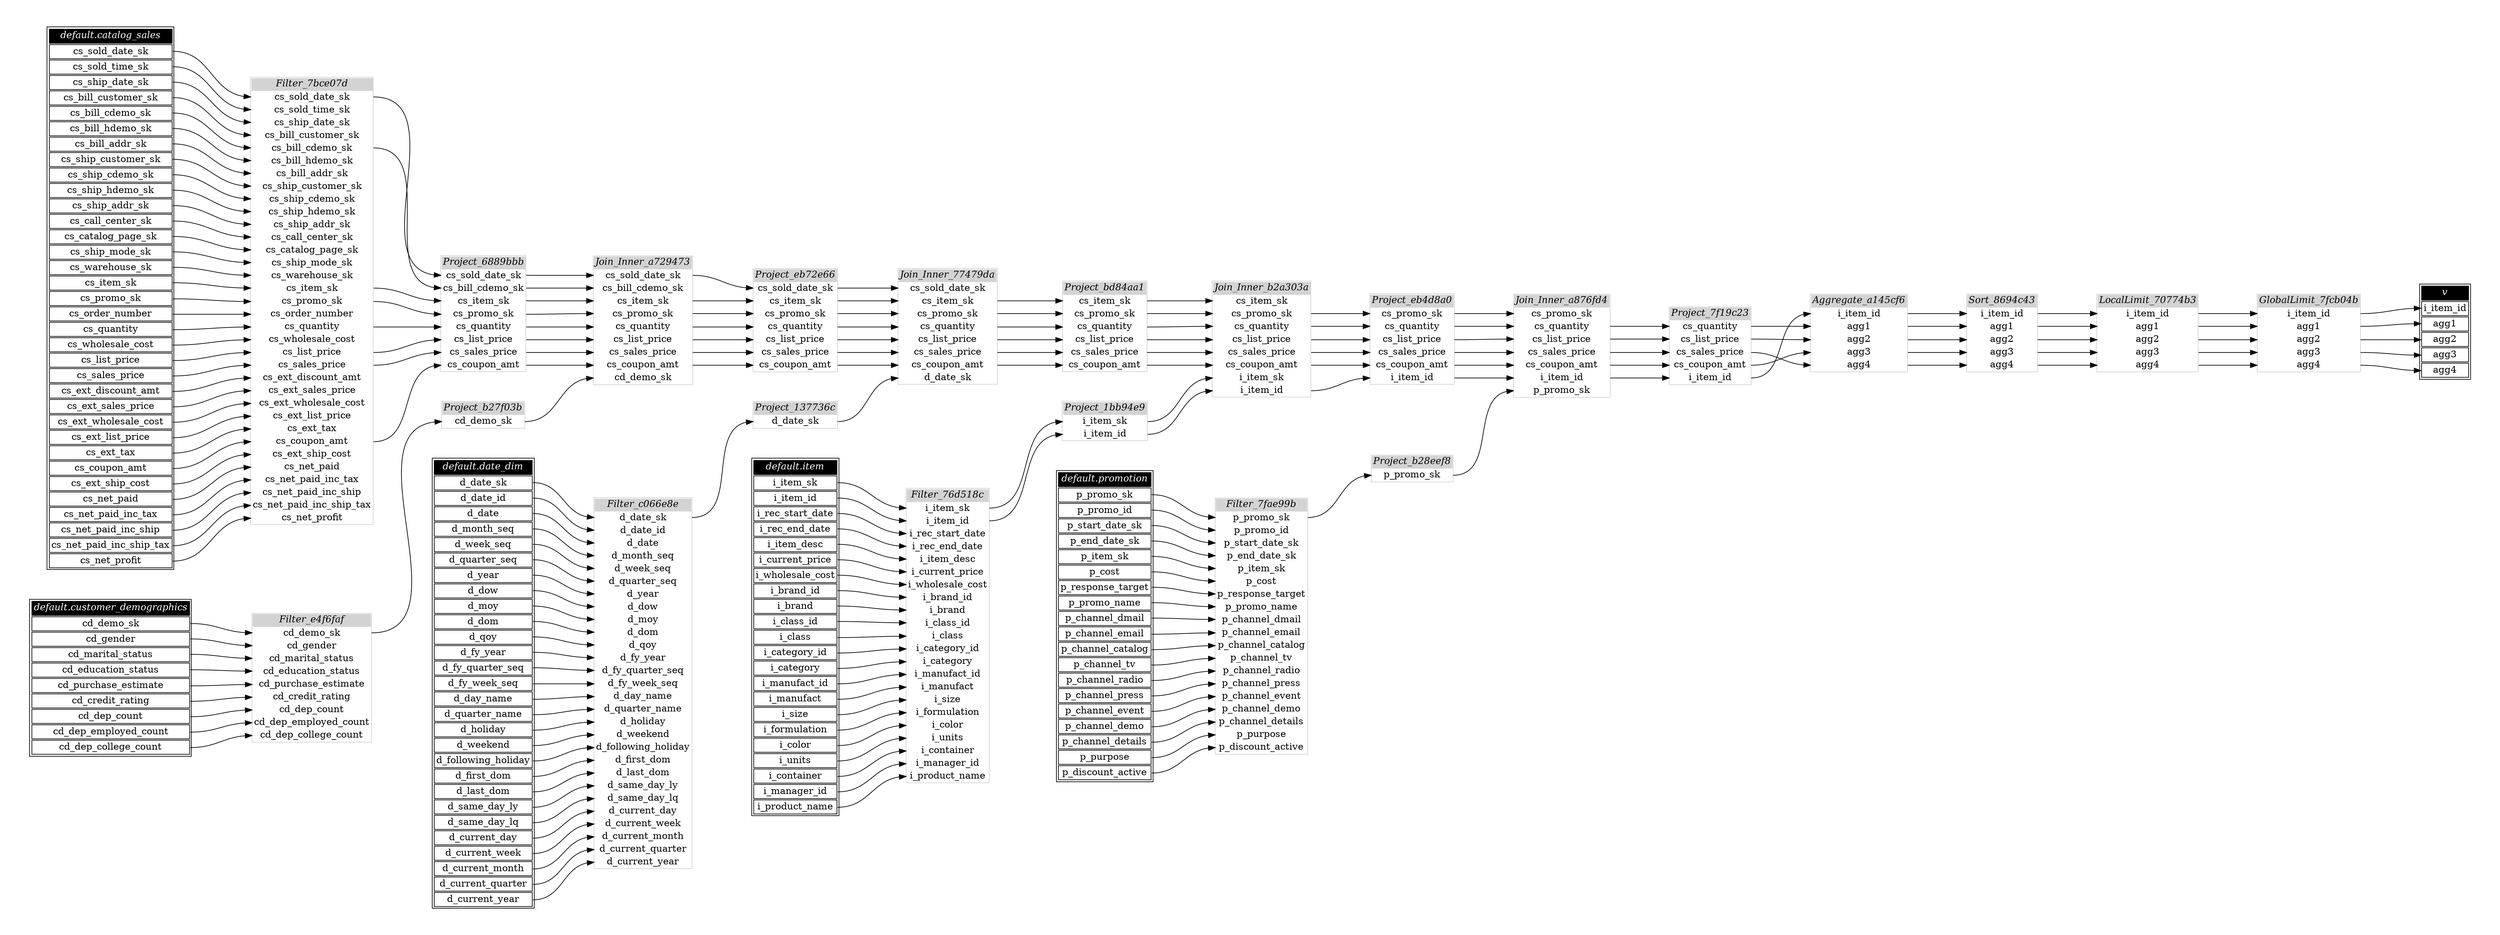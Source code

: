 // Automatically generated by TPCDSFlowTestSuite


digraph {
  graph [pad="0.5" nodesep="0.5" ranksep="1" fontname="Helvetica" rankdir=LR];
  node [shape=plaintext]

  
"Aggregate_a145cf6" [label=<
<table color="lightgray" border="1" cellborder="0" cellspacing="0">
  <tr><td bgcolor="lightgray" port="nodeName"><i>Aggregate_a145cf6</i></td></tr>
  <tr><td port="0">i_item_id</td></tr>
<tr><td port="1">agg1</td></tr>
<tr><td port="2">agg2</td></tr>
<tr><td port="3">agg3</td></tr>
<tr><td port="4">agg4</td></tr>
</table>>];
     

"Filter_76d518c" [label=<
<table color="lightgray" border="1" cellborder="0" cellspacing="0">
  <tr><td bgcolor="lightgray" port="nodeName"><i>Filter_76d518c</i></td></tr>
  <tr><td port="0">i_item_sk</td></tr>
<tr><td port="1">i_item_id</td></tr>
<tr><td port="2">i_rec_start_date</td></tr>
<tr><td port="3">i_rec_end_date</td></tr>
<tr><td port="4">i_item_desc</td></tr>
<tr><td port="5">i_current_price</td></tr>
<tr><td port="6">i_wholesale_cost</td></tr>
<tr><td port="7">i_brand_id</td></tr>
<tr><td port="8">i_brand</td></tr>
<tr><td port="9">i_class_id</td></tr>
<tr><td port="10">i_class</td></tr>
<tr><td port="11">i_category_id</td></tr>
<tr><td port="12">i_category</td></tr>
<tr><td port="13">i_manufact_id</td></tr>
<tr><td port="14">i_manufact</td></tr>
<tr><td port="15">i_size</td></tr>
<tr><td port="16">i_formulation</td></tr>
<tr><td port="17">i_color</td></tr>
<tr><td port="18">i_units</td></tr>
<tr><td port="19">i_container</td></tr>
<tr><td port="20">i_manager_id</td></tr>
<tr><td port="21">i_product_name</td></tr>
</table>>];
     

"Filter_7bce07d" [label=<
<table color="lightgray" border="1" cellborder="0" cellspacing="0">
  <tr><td bgcolor="lightgray" port="nodeName"><i>Filter_7bce07d</i></td></tr>
  <tr><td port="0">cs_sold_date_sk</td></tr>
<tr><td port="1">cs_sold_time_sk</td></tr>
<tr><td port="2">cs_ship_date_sk</td></tr>
<tr><td port="3">cs_bill_customer_sk</td></tr>
<tr><td port="4">cs_bill_cdemo_sk</td></tr>
<tr><td port="5">cs_bill_hdemo_sk</td></tr>
<tr><td port="6">cs_bill_addr_sk</td></tr>
<tr><td port="7">cs_ship_customer_sk</td></tr>
<tr><td port="8">cs_ship_cdemo_sk</td></tr>
<tr><td port="9">cs_ship_hdemo_sk</td></tr>
<tr><td port="10">cs_ship_addr_sk</td></tr>
<tr><td port="11">cs_call_center_sk</td></tr>
<tr><td port="12">cs_catalog_page_sk</td></tr>
<tr><td port="13">cs_ship_mode_sk</td></tr>
<tr><td port="14">cs_warehouse_sk</td></tr>
<tr><td port="15">cs_item_sk</td></tr>
<tr><td port="16">cs_promo_sk</td></tr>
<tr><td port="17">cs_order_number</td></tr>
<tr><td port="18">cs_quantity</td></tr>
<tr><td port="19">cs_wholesale_cost</td></tr>
<tr><td port="20">cs_list_price</td></tr>
<tr><td port="21">cs_sales_price</td></tr>
<tr><td port="22">cs_ext_discount_amt</td></tr>
<tr><td port="23">cs_ext_sales_price</td></tr>
<tr><td port="24">cs_ext_wholesale_cost</td></tr>
<tr><td port="25">cs_ext_list_price</td></tr>
<tr><td port="26">cs_ext_tax</td></tr>
<tr><td port="27">cs_coupon_amt</td></tr>
<tr><td port="28">cs_ext_ship_cost</td></tr>
<tr><td port="29">cs_net_paid</td></tr>
<tr><td port="30">cs_net_paid_inc_tax</td></tr>
<tr><td port="31">cs_net_paid_inc_ship</td></tr>
<tr><td port="32">cs_net_paid_inc_ship_tax</td></tr>
<tr><td port="33">cs_net_profit</td></tr>
</table>>];
     

"Filter_7fae99b" [label=<
<table color="lightgray" border="1" cellborder="0" cellspacing="0">
  <tr><td bgcolor="lightgray" port="nodeName"><i>Filter_7fae99b</i></td></tr>
  <tr><td port="0">p_promo_sk</td></tr>
<tr><td port="1">p_promo_id</td></tr>
<tr><td port="2">p_start_date_sk</td></tr>
<tr><td port="3">p_end_date_sk</td></tr>
<tr><td port="4">p_item_sk</td></tr>
<tr><td port="5">p_cost</td></tr>
<tr><td port="6">p_response_target</td></tr>
<tr><td port="7">p_promo_name</td></tr>
<tr><td port="8">p_channel_dmail</td></tr>
<tr><td port="9">p_channel_email</td></tr>
<tr><td port="10">p_channel_catalog</td></tr>
<tr><td port="11">p_channel_tv</td></tr>
<tr><td port="12">p_channel_radio</td></tr>
<tr><td port="13">p_channel_press</td></tr>
<tr><td port="14">p_channel_event</td></tr>
<tr><td port="15">p_channel_demo</td></tr>
<tr><td port="16">p_channel_details</td></tr>
<tr><td port="17">p_purpose</td></tr>
<tr><td port="18">p_discount_active</td></tr>
</table>>];
     

"Filter_c066e8e" [label=<
<table color="lightgray" border="1" cellborder="0" cellspacing="0">
  <tr><td bgcolor="lightgray" port="nodeName"><i>Filter_c066e8e</i></td></tr>
  <tr><td port="0">d_date_sk</td></tr>
<tr><td port="1">d_date_id</td></tr>
<tr><td port="2">d_date</td></tr>
<tr><td port="3">d_month_seq</td></tr>
<tr><td port="4">d_week_seq</td></tr>
<tr><td port="5">d_quarter_seq</td></tr>
<tr><td port="6">d_year</td></tr>
<tr><td port="7">d_dow</td></tr>
<tr><td port="8">d_moy</td></tr>
<tr><td port="9">d_dom</td></tr>
<tr><td port="10">d_qoy</td></tr>
<tr><td port="11">d_fy_year</td></tr>
<tr><td port="12">d_fy_quarter_seq</td></tr>
<tr><td port="13">d_fy_week_seq</td></tr>
<tr><td port="14">d_day_name</td></tr>
<tr><td port="15">d_quarter_name</td></tr>
<tr><td port="16">d_holiday</td></tr>
<tr><td port="17">d_weekend</td></tr>
<tr><td port="18">d_following_holiday</td></tr>
<tr><td port="19">d_first_dom</td></tr>
<tr><td port="20">d_last_dom</td></tr>
<tr><td port="21">d_same_day_ly</td></tr>
<tr><td port="22">d_same_day_lq</td></tr>
<tr><td port="23">d_current_day</td></tr>
<tr><td port="24">d_current_week</td></tr>
<tr><td port="25">d_current_month</td></tr>
<tr><td port="26">d_current_quarter</td></tr>
<tr><td port="27">d_current_year</td></tr>
</table>>];
     

"Filter_e4f6faf" [label=<
<table color="lightgray" border="1" cellborder="0" cellspacing="0">
  <tr><td bgcolor="lightgray" port="nodeName"><i>Filter_e4f6faf</i></td></tr>
  <tr><td port="0">cd_demo_sk</td></tr>
<tr><td port="1">cd_gender</td></tr>
<tr><td port="2">cd_marital_status</td></tr>
<tr><td port="3">cd_education_status</td></tr>
<tr><td port="4">cd_purchase_estimate</td></tr>
<tr><td port="5">cd_credit_rating</td></tr>
<tr><td port="6">cd_dep_count</td></tr>
<tr><td port="7">cd_dep_employed_count</td></tr>
<tr><td port="8">cd_dep_college_count</td></tr>
</table>>];
     

"GlobalLimit_7fcb04b" [label=<
<table color="lightgray" border="1" cellborder="0" cellspacing="0">
  <tr><td bgcolor="lightgray" port="nodeName"><i>GlobalLimit_7fcb04b</i></td></tr>
  <tr><td port="0">i_item_id</td></tr>
<tr><td port="1">agg1</td></tr>
<tr><td port="2">agg2</td></tr>
<tr><td port="3">agg3</td></tr>
<tr><td port="4">agg4</td></tr>
</table>>];
     

"Join_Inner_77479da" [label=<
<table color="lightgray" border="1" cellborder="0" cellspacing="0">
  <tr><td bgcolor="lightgray" port="nodeName"><i>Join_Inner_77479da</i></td></tr>
  <tr><td port="0">cs_sold_date_sk</td></tr>
<tr><td port="1">cs_item_sk</td></tr>
<tr><td port="2">cs_promo_sk</td></tr>
<tr><td port="3">cs_quantity</td></tr>
<tr><td port="4">cs_list_price</td></tr>
<tr><td port="5">cs_sales_price</td></tr>
<tr><td port="6">cs_coupon_amt</td></tr>
<tr><td port="7">d_date_sk</td></tr>
</table>>];
     

"Join_Inner_a729473" [label=<
<table color="lightgray" border="1" cellborder="0" cellspacing="0">
  <tr><td bgcolor="lightgray" port="nodeName"><i>Join_Inner_a729473</i></td></tr>
  <tr><td port="0">cs_sold_date_sk</td></tr>
<tr><td port="1">cs_bill_cdemo_sk</td></tr>
<tr><td port="2">cs_item_sk</td></tr>
<tr><td port="3">cs_promo_sk</td></tr>
<tr><td port="4">cs_quantity</td></tr>
<tr><td port="5">cs_list_price</td></tr>
<tr><td port="6">cs_sales_price</td></tr>
<tr><td port="7">cs_coupon_amt</td></tr>
<tr><td port="8">cd_demo_sk</td></tr>
</table>>];
     

"Join_Inner_a876fd4" [label=<
<table color="lightgray" border="1" cellborder="0" cellspacing="0">
  <tr><td bgcolor="lightgray" port="nodeName"><i>Join_Inner_a876fd4</i></td></tr>
  <tr><td port="0">cs_promo_sk</td></tr>
<tr><td port="1">cs_quantity</td></tr>
<tr><td port="2">cs_list_price</td></tr>
<tr><td port="3">cs_sales_price</td></tr>
<tr><td port="4">cs_coupon_amt</td></tr>
<tr><td port="5">i_item_id</td></tr>
<tr><td port="6">p_promo_sk</td></tr>
</table>>];
     

"Join_Inner_b2a303a" [label=<
<table color="lightgray" border="1" cellborder="0" cellspacing="0">
  <tr><td bgcolor="lightgray" port="nodeName"><i>Join_Inner_b2a303a</i></td></tr>
  <tr><td port="0">cs_item_sk</td></tr>
<tr><td port="1">cs_promo_sk</td></tr>
<tr><td port="2">cs_quantity</td></tr>
<tr><td port="3">cs_list_price</td></tr>
<tr><td port="4">cs_sales_price</td></tr>
<tr><td port="5">cs_coupon_amt</td></tr>
<tr><td port="6">i_item_sk</td></tr>
<tr><td port="7">i_item_id</td></tr>
</table>>];
     

"LocalLimit_70774b3" [label=<
<table color="lightgray" border="1" cellborder="0" cellspacing="0">
  <tr><td bgcolor="lightgray" port="nodeName"><i>LocalLimit_70774b3</i></td></tr>
  <tr><td port="0">i_item_id</td></tr>
<tr><td port="1">agg1</td></tr>
<tr><td port="2">agg2</td></tr>
<tr><td port="3">agg3</td></tr>
<tr><td port="4">agg4</td></tr>
</table>>];
     

"Project_137736c" [label=<
<table color="lightgray" border="1" cellborder="0" cellspacing="0">
  <tr><td bgcolor="lightgray" port="nodeName"><i>Project_137736c</i></td></tr>
  <tr><td port="0">d_date_sk</td></tr>
</table>>];
     

"Project_1bb94e9" [label=<
<table color="lightgray" border="1" cellborder="0" cellspacing="0">
  <tr><td bgcolor="lightgray" port="nodeName"><i>Project_1bb94e9</i></td></tr>
  <tr><td port="0">i_item_sk</td></tr>
<tr><td port="1">i_item_id</td></tr>
</table>>];
     

"Project_6889bbb" [label=<
<table color="lightgray" border="1" cellborder="0" cellspacing="0">
  <tr><td bgcolor="lightgray" port="nodeName"><i>Project_6889bbb</i></td></tr>
  <tr><td port="0">cs_sold_date_sk</td></tr>
<tr><td port="1">cs_bill_cdemo_sk</td></tr>
<tr><td port="2">cs_item_sk</td></tr>
<tr><td port="3">cs_promo_sk</td></tr>
<tr><td port="4">cs_quantity</td></tr>
<tr><td port="5">cs_list_price</td></tr>
<tr><td port="6">cs_sales_price</td></tr>
<tr><td port="7">cs_coupon_amt</td></tr>
</table>>];
     

"Project_7f19c23" [label=<
<table color="lightgray" border="1" cellborder="0" cellspacing="0">
  <tr><td bgcolor="lightgray" port="nodeName"><i>Project_7f19c23</i></td></tr>
  <tr><td port="0">cs_quantity</td></tr>
<tr><td port="1">cs_list_price</td></tr>
<tr><td port="2">cs_sales_price</td></tr>
<tr><td port="3">cs_coupon_amt</td></tr>
<tr><td port="4">i_item_id</td></tr>
</table>>];
     

"Project_b27f03b" [label=<
<table color="lightgray" border="1" cellborder="0" cellspacing="0">
  <tr><td bgcolor="lightgray" port="nodeName"><i>Project_b27f03b</i></td></tr>
  <tr><td port="0">cd_demo_sk</td></tr>
</table>>];
     

"Project_b28eef8" [label=<
<table color="lightgray" border="1" cellborder="0" cellspacing="0">
  <tr><td bgcolor="lightgray" port="nodeName"><i>Project_b28eef8</i></td></tr>
  <tr><td port="0">p_promo_sk</td></tr>
</table>>];
     

"Project_bd84aa1" [label=<
<table color="lightgray" border="1" cellborder="0" cellspacing="0">
  <tr><td bgcolor="lightgray" port="nodeName"><i>Project_bd84aa1</i></td></tr>
  <tr><td port="0">cs_item_sk</td></tr>
<tr><td port="1">cs_promo_sk</td></tr>
<tr><td port="2">cs_quantity</td></tr>
<tr><td port="3">cs_list_price</td></tr>
<tr><td port="4">cs_sales_price</td></tr>
<tr><td port="5">cs_coupon_amt</td></tr>
</table>>];
     

"Project_eb4d8a0" [label=<
<table color="lightgray" border="1" cellborder="0" cellspacing="0">
  <tr><td bgcolor="lightgray" port="nodeName"><i>Project_eb4d8a0</i></td></tr>
  <tr><td port="0">cs_promo_sk</td></tr>
<tr><td port="1">cs_quantity</td></tr>
<tr><td port="2">cs_list_price</td></tr>
<tr><td port="3">cs_sales_price</td></tr>
<tr><td port="4">cs_coupon_amt</td></tr>
<tr><td port="5">i_item_id</td></tr>
</table>>];
     

"Project_eb72e66" [label=<
<table color="lightgray" border="1" cellborder="0" cellspacing="0">
  <tr><td bgcolor="lightgray" port="nodeName"><i>Project_eb72e66</i></td></tr>
  <tr><td port="0">cs_sold_date_sk</td></tr>
<tr><td port="1">cs_item_sk</td></tr>
<tr><td port="2">cs_promo_sk</td></tr>
<tr><td port="3">cs_quantity</td></tr>
<tr><td port="4">cs_list_price</td></tr>
<tr><td port="5">cs_sales_price</td></tr>
<tr><td port="6">cs_coupon_amt</td></tr>
</table>>];
     

"Sort_8694c43" [label=<
<table color="lightgray" border="1" cellborder="0" cellspacing="0">
  <tr><td bgcolor="lightgray" port="nodeName"><i>Sort_8694c43</i></td></tr>
  <tr><td port="0">i_item_id</td></tr>
<tr><td port="1">agg1</td></tr>
<tr><td port="2">agg2</td></tr>
<tr><td port="3">agg3</td></tr>
<tr><td port="4">agg4</td></tr>
</table>>];
     

"default.catalog_sales" [color="black" label=<
<table>
  <tr><td bgcolor="black" port="nodeName"><i><font color="white">default.catalog_sales</font></i></td></tr>
  <tr><td port="0">cs_sold_date_sk</td></tr>
<tr><td port="1">cs_sold_time_sk</td></tr>
<tr><td port="2">cs_ship_date_sk</td></tr>
<tr><td port="3">cs_bill_customer_sk</td></tr>
<tr><td port="4">cs_bill_cdemo_sk</td></tr>
<tr><td port="5">cs_bill_hdemo_sk</td></tr>
<tr><td port="6">cs_bill_addr_sk</td></tr>
<tr><td port="7">cs_ship_customer_sk</td></tr>
<tr><td port="8">cs_ship_cdemo_sk</td></tr>
<tr><td port="9">cs_ship_hdemo_sk</td></tr>
<tr><td port="10">cs_ship_addr_sk</td></tr>
<tr><td port="11">cs_call_center_sk</td></tr>
<tr><td port="12">cs_catalog_page_sk</td></tr>
<tr><td port="13">cs_ship_mode_sk</td></tr>
<tr><td port="14">cs_warehouse_sk</td></tr>
<tr><td port="15">cs_item_sk</td></tr>
<tr><td port="16">cs_promo_sk</td></tr>
<tr><td port="17">cs_order_number</td></tr>
<tr><td port="18">cs_quantity</td></tr>
<tr><td port="19">cs_wholesale_cost</td></tr>
<tr><td port="20">cs_list_price</td></tr>
<tr><td port="21">cs_sales_price</td></tr>
<tr><td port="22">cs_ext_discount_amt</td></tr>
<tr><td port="23">cs_ext_sales_price</td></tr>
<tr><td port="24">cs_ext_wholesale_cost</td></tr>
<tr><td port="25">cs_ext_list_price</td></tr>
<tr><td port="26">cs_ext_tax</td></tr>
<tr><td port="27">cs_coupon_amt</td></tr>
<tr><td port="28">cs_ext_ship_cost</td></tr>
<tr><td port="29">cs_net_paid</td></tr>
<tr><td port="30">cs_net_paid_inc_tax</td></tr>
<tr><td port="31">cs_net_paid_inc_ship</td></tr>
<tr><td port="32">cs_net_paid_inc_ship_tax</td></tr>
<tr><td port="33">cs_net_profit</td></tr>
</table>>];
     

"default.customer_demographics" [color="black" label=<
<table>
  <tr><td bgcolor="black" port="nodeName"><i><font color="white">default.customer_demographics</font></i></td></tr>
  <tr><td port="0">cd_demo_sk</td></tr>
<tr><td port="1">cd_gender</td></tr>
<tr><td port="2">cd_marital_status</td></tr>
<tr><td port="3">cd_education_status</td></tr>
<tr><td port="4">cd_purchase_estimate</td></tr>
<tr><td port="5">cd_credit_rating</td></tr>
<tr><td port="6">cd_dep_count</td></tr>
<tr><td port="7">cd_dep_employed_count</td></tr>
<tr><td port="8">cd_dep_college_count</td></tr>
</table>>];
     

"default.date_dim" [color="black" label=<
<table>
  <tr><td bgcolor="black" port="nodeName"><i><font color="white">default.date_dim</font></i></td></tr>
  <tr><td port="0">d_date_sk</td></tr>
<tr><td port="1">d_date_id</td></tr>
<tr><td port="2">d_date</td></tr>
<tr><td port="3">d_month_seq</td></tr>
<tr><td port="4">d_week_seq</td></tr>
<tr><td port="5">d_quarter_seq</td></tr>
<tr><td port="6">d_year</td></tr>
<tr><td port="7">d_dow</td></tr>
<tr><td port="8">d_moy</td></tr>
<tr><td port="9">d_dom</td></tr>
<tr><td port="10">d_qoy</td></tr>
<tr><td port="11">d_fy_year</td></tr>
<tr><td port="12">d_fy_quarter_seq</td></tr>
<tr><td port="13">d_fy_week_seq</td></tr>
<tr><td port="14">d_day_name</td></tr>
<tr><td port="15">d_quarter_name</td></tr>
<tr><td port="16">d_holiday</td></tr>
<tr><td port="17">d_weekend</td></tr>
<tr><td port="18">d_following_holiday</td></tr>
<tr><td port="19">d_first_dom</td></tr>
<tr><td port="20">d_last_dom</td></tr>
<tr><td port="21">d_same_day_ly</td></tr>
<tr><td port="22">d_same_day_lq</td></tr>
<tr><td port="23">d_current_day</td></tr>
<tr><td port="24">d_current_week</td></tr>
<tr><td port="25">d_current_month</td></tr>
<tr><td port="26">d_current_quarter</td></tr>
<tr><td port="27">d_current_year</td></tr>
</table>>];
     

"default.item" [color="black" label=<
<table>
  <tr><td bgcolor="black" port="nodeName"><i><font color="white">default.item</font></i></td></tr>
  <tr><td port="0">i_item_sk</td></tr>
<tr><td port="1">i_item_id</td></tr>
<tr><td port="2">i_rec_start_date</td></tr>
<tr><td port="3">i_rec_end_date</td></tr>
<tr><td port="4">i_item_desc</td></tr>
<tr><td port="5">i_current_price</td></tr>
<tr><td port="6">i_wholesale_cost</td></tr>
<tr><td port="7">i_brand_id</td></tr>
<tr><td port="8">i_brand</td></tr>
<tr><td port="9">i_class_id</td></tr>
<tr><td port="10">i_class</td></tr>
<tr><td port="11">i_category_id</td></tr>
<tr><td port="12">i_category</td></tr>
<tr><td port="13">i_manufact_id</td></tr>
<tr><td port="14">i_manufact</td></tr>
<tr><td port="15">i_size</td></tr>
<tr><td port="16">i_formulation</td></tr>
<tr><td port="17">i_color</td></tr>
<tr><td port="18">i_units</td></tr>
<tr><td port="19">i_container</td></tr>
<tr><td port="20">i_manager_id</td></tr>
<tr><td port="21">i_product_name</td></tr>
</table>>];
     

"default.promotion" [color="black" label=<
<table>
  <tr><td bgcolor="black" port="nodeName"><i><font color="white">default.promotion</font></i></td></tr>
  <tr><td port="0">p_promo_sk</td></tr>
<tr><td port="1">p_promo_id</td></tr>
<tr><td port="2">p_start_date_sk</td></tr>
<tr><td port="3">p_end_date_sk</td></tr>
<tr><td port="4">p_item_sk</td></tr>
<tr><td port="5">p_cost</td></tr>
<tr><td port="6">p_response_target</td></tr>
<tr><td port="7">p_promo_name</td></tr>
<tr><td port="8">p_channel_dmail</td></tr>
<tr><td port="9">p_channel_email</td></tr>
<tr><td port="10">p_channel_catalog</td></tr>
<tr><td port="11">p_channel_tv</td></tr>
<tr><td port="12">p_channel_radio</td></tr>
<tr><td port="13">p_channel_press</td></tr>
<tr><td port="14">p_channel_event</td></tr>
<tr><td port="15">p_channel_demo</td></tr>
<tr><td port="16">p_channel_details</td></tr>
<tr><td port="17">p_purpose</td></tr>
<tr><td port="18">p_discount_active</td></tr>
</table>>];
     

"v" [color="black" label=<
<table>
  <tr><td bgcolor="black" port="nodeName"><i><font color="white">v</font></i></td></tr>
  <tr><td port="0">i_item_id</td></tr>
<tr><td port="1">agg1</td></tr>
<tr><td port="2">agg2</td></tr>
<tr><td port="3">agg3</td></tr>
<tr><td port="4">agg4</td></tr>
</table>>];
     
  "Aggregate_a145cf6":0 -> "Sort_8694c43":0;
"Aggregate_a145cf6":1 -> "Sort_8694c43":1;
"Aggregate_a145cf6":2 -> "Sort_8694c43":2;
"Aggregate_a145cf6":3 -> "Sort_8694c43":3;
"Aggregate_a145cf6":4 -> "Sort_8694c43":4;
"Filter_76d518c":0 -> "Project_1bb94e9":0;
"Filter_76d518c":1 -> "Project_1bb94e9":1;
"Filter_7bce07d":0 -> "Project_6889bbb":0;
"Filter_7bce07d":15 -> "Project_6889bbb":2;
"Filter_7bce07d":16 -> "Project_6889bbb":3;
"Filter_7bce07d":18 -> "Project_6889bbb":4;
"Filter_7bce07d":20 -> "Project_6889bbb":5;
"Filter_7bce07d":21 -> "Project_6889bbb":6;
"Filter_7bce07d":27 -> "Project_6889bbb":7;
"Filter_7bce07d":4 -> "Project_6889bbb":1;
"Filter_7fae99b":0 -> "Project_b28eef8":0;
"Filter_c066e8e":0 -> "Project_137736c":0;
"Filter_e4f6faf":0 -> "Project_b27f03b":0;
"GlobalLimit_7fcb04b":0 -> "v":0;
"GlobalLimit_7fcb04b":1 -> "v":1;
"GlobalLimit_7fcb04b":2 -> "v":2;
"GlobalLimit_7fcb04b":3 -> "v":3;
"GlobalLimit_7fcb04b":4 -> "v":4;
"Join_Inner_77479da":1 -> "Project_bd84aa1":0;
"Join_Inner_77479da":2 -> "Project_bd84aa1":1;
"Join_Inner_77479da":3 -> "Project_bd84aa1":2;
"Join_Inner_77479da":4 -> "Project_bd84aa1":3;
"Join_Inner_77479da":5 -> "Project_bd84aa1":4;
"Join_Inner_77479da":6 -> "Project_bd84aa1":5;
"Join_Inner_a729473":0 -> "Project_eb72e66":0;
"Join_Inner_a729473":2 -> "Project_eb72e66":1;
"Join_Inner_a729473":3 -> "Project_eb72e66":2;
"Join_Inner_a729473":4 -> "Project_eb72e66":3;
"Join_Inner_a729473":5 -> "Project_eb72e66":4;
"Join_Inner_a729473":6 -> "Project_eb72e66":5;
"Join_Inner_a729473":7 -> "Project_eb72e66":6;
"Join_Inner_a876fd4":1 -> "Project_7f19c23":0;
"Join_Inner_a876fd4":2 -> "Project_7f19c23":1;
"Join_Inner_a876fd4":3 -> "Project_7f19c23":2;
"Join_Inner_a876fd4":4 -> "Project_7f19c23":3;
"Join_Inner_a876fd4":5 -> "Project_7f19c23":4;
"Join_Inner_b2a303a":1 -> "Project_eb4d8a0":0;
"Join_Inner_b2a303a":2 -> "Project_eb4d8a0":1;
"Join_Inner_b2a303a":3 -> "Project_eb4d8a0":2;
"Join_Inner_b2a303a":4 -> "Project_eb4d8a0":3;
"Join_Inner_b2a303a":5 -> "Project_eb4d8a0":4;
"Join_Inner_b2a303a":7 -> "Project_eb4d8a0":5;
"LocalLimit_70774b3":0 -> "GlobalLimit_7fcb04b":0;
"LocalLimit_70774b3":1 -> "GlobalLimit_7fcb04b":1;
"LocalLimit_70774b3":2 -> "GlobalLimit_7fcb04b":2;
"LocalLimit_70774b3":3 -> "GlobalLimit_7fcb04b":3;
"LocalLimit_70774b3":4 -> "GlobalLimit_7fcb04b":4;
"Project_137736c":0 -> "Join_Inner_77479da":7;
"Project_1bb94e9":0 -> "Join_Inner_b2a303a":6;
"Project_1bb94e9":1 -> "Join_Inner_b2a303a":7;
"Project_6889bbb":0 -> "Join_Inner_a729473":0;
"Project_6889bbb":1 -> "Join_Inner_a729473":1;
"Project_6889bbb":2 -> "Join_Inner_a729473":2;
"Project_6889bbb":3 -> "Join_Inner_a729473":3;
"Project_6889bbb":4 -> "Join_Inner_a729473":4;
"Project_6889bbb":5 -> "Join_Inner_a729473":5;
"Project_6889bbb":6 -> "Join_Inner_a729473":6;
"Project_6889bbb":7 -> "Join_Inner_a729473":7;
"Project_7f19c23":0 -> "Aggregate_a145cf6":1;
"Project_7f19c23":1 -> "Aggregate_a145cf6":2;
"Project_7f19c23":2 -> "Aggregate_a145cf6":4;
"Project_7f19c23":3 -> "Aggregate_a145cf6":3;
"Project_7f19c23":4 -> "Aggregate_a145cf6":0;
"Project_b27f03b":0 -> "Join_Inner_a729473":8;
"Project_b28eef8":0 -> "Join_Inner_a876fd4":6;
"Project_bd84aa1":0 -> "Join_Inner_b2a303a":0;
"Project_bd84aa1":1 -> "Join_Inner_b2a303a":1;
"Project_bd84aa1":2 -> "Join_Inner_b2a303a":2;
"Project_bd84aa1":3 -> "Join_Inner_b2a303a":3;
"Project_bd84aa1":4 -> "Join_Inner_b2a303a":4;
"Project_bd84aa1":5 -> "Join_Inner_b2a303a":5;
"Project_eb4d8a0":0 -> "Join_Inner_a876fd4":0;
"Project_eb4d8a0":1 -> "Join_Inner_a876fd4":1;
"Project_eb4d8a0":2 -> "Join_Inner_a876fd4":2;
"Project_eb4d8a0":3 -> "Join_Inner_a876fd4":3;
"Project_eb4d8a0":4 -> "Join_Inner_a876fd4":4;
"Project_eb4d8a0":5 -> "Join_Inner_a876fd4":5;
"Project_eb72e66":0 -> "Join_Inner_77479da":0;
"Project_eb72e66":1 -> "Join_Inner_77479da":1;
"Project_eb72e66":2 -> "Join_Inner_77479da":2;
"Project_eb72e66":3 -> "Join_Inner_77479da":3;
"Project_eb72e66":4 -> "Join_Inner_77479da":4;
"Project_eb72e66":5 -> "Join_Inner_77479da":5;
"Project_eb72e66":6 -> "Join_Inner_77479da":6;
"Sort_8694c43":0 -> "LocalLimit_70774b3":0;
"Sort_8694c43":1 -> "LocalLimit_70774b3":1;
"Sort_8694c43":2 -> "LocalLimit_70774b3":2;
"Sort_8694c43":3 -> "LocalLimit_70774b3":3;
"Sort_8694c43":4 -> "LocalLimit_70774b3":4;
"default.catalog_sales":0 -> "Filter_7bce07d":0;
"default.catalog_sales":1 -> "Filter_7bce07d":1;
"default.catalog_sales":10 -> "Filter_7bce07d":10;
"default.catalog_sales":11 -> "Filter_7bce07d":11;
"default.catalog_sales":12 -> "Filter_7bce07d":12;
"default.catalog_sales":13 -> "Filter_7bce07d":13;
"default.catalog_sales":14 -> "Filter_7bce07d":14;
"default.catalog_sales":15 -> "Filter_7bce07d":15;
"default.catalog_sales":16 -> "Filter_7bce07d":16;
"default.catalog_sales":17 -> "Filter_7bce07d":17;
"default.catalog_sales":18 -> "Filter_7bce07d":18;
"default.catalog_sales":19 -> "Filter_7bce07d":19;
"default.catalog_sales":2 -> "Filter_7bce07d":2;
"default.catalog_sales":20 -> "Filter_7bce07d":20;
"default.catalog_sales":21 -> "Filter_7bce07d":21;
"default.catalog_sales":22 -> "Filter_7bce07d":22;
"default.catalog_sales":23 -> "Filter_7bce07d":23;
"default.catalog_sales":24 -> "Filter_7bce07d":24;
"default.catalog_sales":25 -> "Filter_7bce07d":25;
"default.catalog_sales":26 -> "Filter_7bce07d":26;
"default.catalog_sales":27 -> "Filter_7bce07d":27;
"default.catalog_sales":28 -> "Filter_7bce07d":28;
"default.catalog_sales":29 -> "Filter_7bce07d":29;
"default.catalog_sales":3 -> "Filter_7bce07d":3;
"default.catalog_sales":30 -> "Filter_7bce07d":30;
"default.catalog_sales":31 -> "Filter_7bce07d":31;
"default.catalog_sales":32 -> "Filter_7bce07d":32;
"default.catalog_sales":33 -> "Filter_7bce07d":33;
"default.catalog_sales":4 -> "Filter_7bce07d":4;
"default.catalog_sales":5 -> "Filter_7bce07d":5;
"default.catalog_sales":6 -> "Filter_7bce07d":6;
"default.catalog_sales":7 -> "Filter_7bce07d":7;
"default.catalog_sales":8 -> "Filter_7bce07d":8;
"default.catalog_sales":9 -> "Filter_7bce07d":9;
"default.customer_demographics":0 -> "Filter_e4f6faf":0;
"default.customer_demographics":1 -> "Filter_e4f6faf":1;
"default.customer_demographics":2 -> "Filter_e4f6faf":2;
"default.customer_demographics":3 -> "Filter_e4f6faf":3;
"default.customer_demographics":4 -> "Filter_e4f6faf":4;
"default.customer_demographics":5 -> "Filter_e4f6faf":5;
"default.customer_demographics":6 -> "Filter_e4f6faf":6;
"default.customer_demographics":7 -> "Filter_e4f6faf":7;
"default.customer_demographics":8 -> "Filter_e4f6faf":8;
"default.date_dim":0 -> "Filter_c066e8e":0;
"default.date_dim":1 -> "Filter_c066e8e":1;
"default.date_dim":10 -> "Filter_c066e8e":10;
"default.date_dim":11 -> "Filter_c066e8e":11;
"default.date_dim":12 -> "Filter_c066e8e":12;
"default.date_dim":13 -> "Filter_c066e8e":13;
"default.date_dim":14 -> "Filter_c066e8e":14;
"default.date_dim":15 -> "Filter_c066e8e":15;
"default.date_dim":16 -> "Filter_c066e8e":16;
"default.date_dim":17 -> "Filter_c066e8e":17;
"default.date_dim":18 -> "Filter_c066e8e":18;
"default.date_dim":19 -> "Filter_c066e8e":19;
"default.date_dim":2 -> "Filter_c066e8e":2;
"default.date_dim":20 -> "Filter_c066e8e":20;
"default.date_dim":21 -> "Filter_c066e8e":21;
"default.date_dim":22 -> "Filter_c066e8e":22;
"default.date_dim":23 -> "Filter_c066e8e":23;
"default.date_dim":24 -> "Filter_c066e8e":24;
"default.date_dim":25 -> "Filter_c066e8e":25;
"default.date_dim":26 -> "Filter_c066e8e":26;
"default.date_dim":27 -> "Filter_c066e8e":27;
"default.date_dim":3 -> "Filter_c066e8e":3;
"default.date_dim":4 -> "Filter_c066e8e":4;
"default.date_dim":5 -> "Filter_c066e8e":5;
"default.date_dim":6 -> "Filter_c066e8e":6;
"default.date_dim":7 -> "Filter_c066e8e":7;
"default.date_dim":8 -> "Filter_c066e8e":8;
"default.date_dim":9 -> "Filter_c066e8e":9;
"default.item":0 -> "Filter_76d518c":0;
"default.item":1 -> "Filter_76d518c":1;
"default.item":10 -> "Filter_76d518c":10;
"default.item":11 -> "Filter_76d518c":11;
"default.item":12 -> "Filter_76d518c":12;
"default.item":13 -> "Filter_76d518c":13;
"default.item":14 -> "Filter_76d518c":14;
"default.item":15 -> "Filter_76d518c":15;
"default.item":16 -> "Filter_76d518c":16;
"default.item":17 -> "Filter_76d518c":17;
"default.item":18 -> "Filter_76d518c":18;
"default.item":19 -> "Filter_76d518c":19;
"default.item":2 -> "Filter_76d518c":2;
"default.item":20 -> "Filter_76d518c":20;
"default.item":21 -> "Filter_76d518c":21;
"default.item":3 -> "Filter_76d518c":3;
"default.item":4 -> "Filter_76d518c":4;
"default.item":5 -> "Filter_76d518c":5;
"default.item":6 -> "Filter_76d518c":6;
"default.item":7 -> "Filter_76d518c":7;
"default.item":8 -> "Filter_76d518c":8;
"default.item":9 -> "Filter_76d518c":9;
"default.promotion":0 -> "Filter_7fae99b":0;
"default.promotion":1 -> "Filter_7fae99b":1;
"default.promotion":10 -> "Filter_7fae99b":10;
"default.promotion":11 -> "Filter_7fae99b":11;
"default.promotion":12 -> "Filter_7fae99b":12;
"default.promotion":13 -> "Filter_7fae99b":13;
"default.promotion":14 -> "Filter_7fae99b":14;
"default.promotion":15 -> "Filter_7fae99b":15;
"default.promotion":16 -> "Filter_7fae99b":16;
"default.promotion":17 -> "Filter_7fae99b":17;
"default.promotion":18 -> "Filter_7fae99b":18;
"default.promotion":2 -> "Filter_7fae99b":2;
"default.promotion":3 -> "Filter_7fae99b":3;
"default.promotion":4 -> "Filter_7fae99b":4;
"default.promotion":5 -> "Filter_7fae99b":5;
"default.promotion":6 -> "Filter_7fae99b":6;
"default.promotion":7 -> "Filter_7fae99b":7;
"default.promotion":8 -> "Filter_7fae99b":8;
"default.promotion":9 -> "Filter_7fae99b":9;
}
       